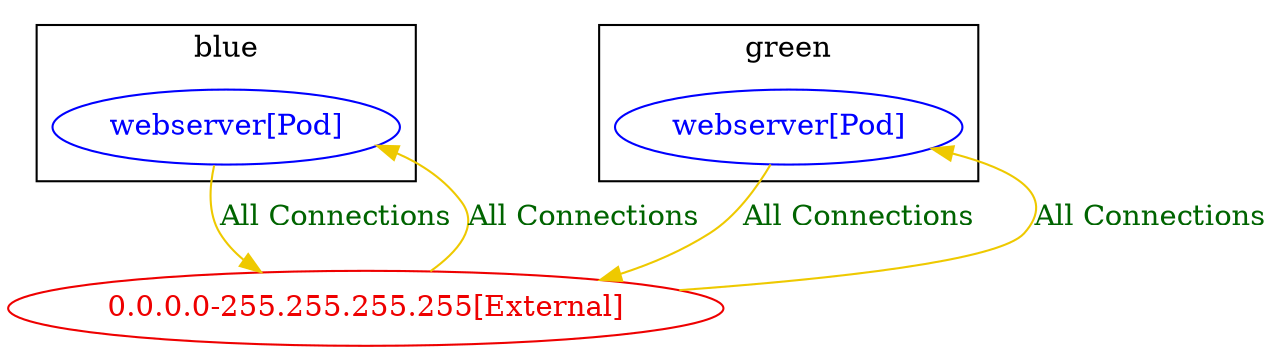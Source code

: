 digraph {
	subgraph "cluster_blue" {
		color="black"
		fontcolor="black"
		"blue/webserver[Pod]" [label="webserver[Pod]" color="blue" fontcolor="blue"]
		label="blue"
	}
	subgraph "cluster_green" {
		color="black"
		fontcolor="black"
		"green/webserver[Pod]" [label="webserver[Pod]" color="blue" fontcolor="blue"]
		label="green"
	}
	"0.0.0.0-255.255.255.255[External]" [label="0.0.0.0-255.255.255.255[External]" color="red2" fontcolor="red2"]
	"0.0.0.0-255.255.255.255[External]" -> "blue/webserver[Pod]" [label="All Connections" color="gold2" fontcolor="darkgreen" weight=0.5]
	"0.0.0.0-255.255.255.255[External]" -> "green/webserver[Pod]" [label="All Connections" color="gold2" fontcolor="darkgreen" weight=0.5]
	"blue/webserver[Pod]" -> "0.0.0.0-255.255.255.255[External]" [label="All Connections" color="gold2" fontcolor="darkgreen" weight=1]
	"green/webserver[Pod]" -> "0.0.0.0-255.255.255.255[External]" [label="All Connections" color="gold2" fontcolor="darkgreen" weight=1]
}